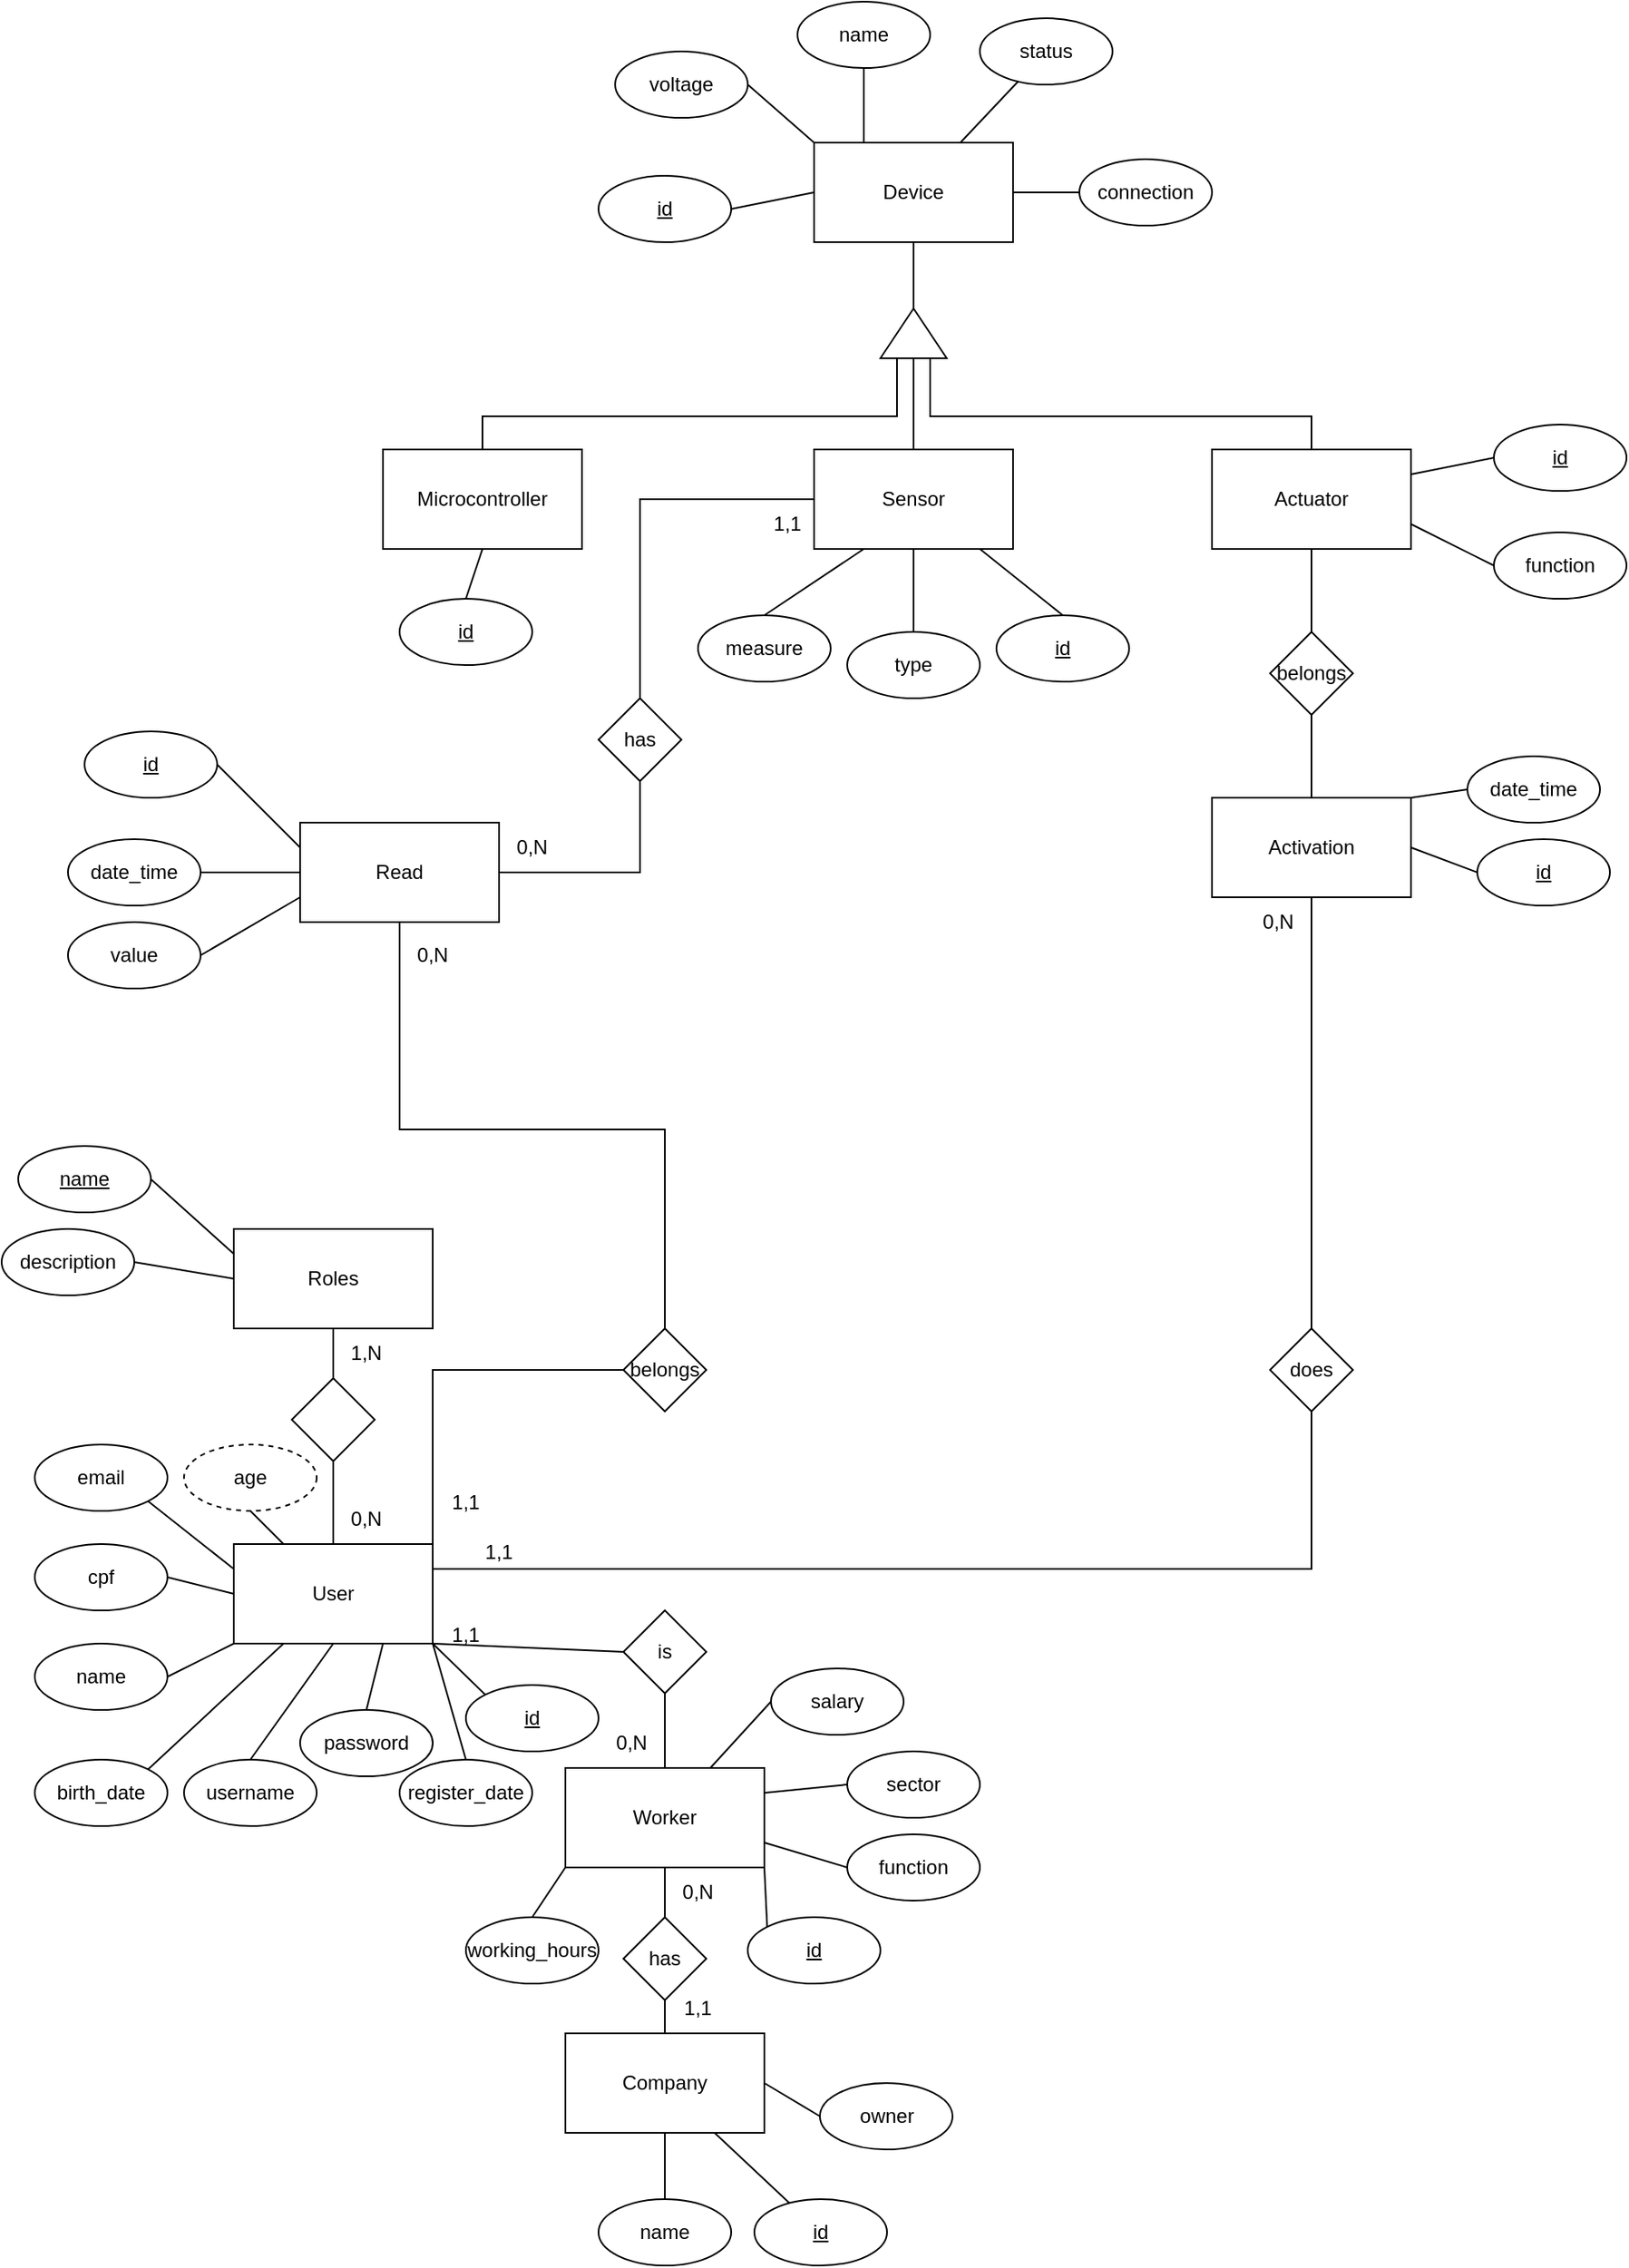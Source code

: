 <mxfile version="21.1.4" type="github">
  <diagram name="Página-1" id="2HrXvCDkFX0DEuUbTWAf">
    <mxGraphModel dx="2140" dy="1895" grid="1" gridSize="10" guides="1" tooltips="1" connect="1" arrows="1" fold="1" page="1" pageScale="1" pageWidth="827" pageHeight="1169" math="0" shadow="0">
      <root>
        <mxCell id="0" />
        <mxCell id="1" parent="0" />
        <mxCell id="Am-JmtcmofWB1MtlpI0O-1" value="User" style="rounded=0;whiteSpace=wrap;html=1;" vertex="1" parent="1">
          <mxGeometry x="-410" y="290" width="120" height="60" as="geometry" />
        </mxCell>
        <mxCell id="Am-JmtcmofWB1MtlpI0O-2" value="Roles" style="rounded=0;whiteSpace=wrap;html=1;" vertex="1" parent="1">
          <mxGeometry x="-410" y="100" width="120" height="60" as="geometry" />
        </mxCell>
        <mxCell id="Am-JmtcmofWB1MtlpI0O-5" value="Company" style="rounded=0;whiteSpace=wrap;html=1;" vertex="1" parent="1">
          <mxGeometry x="-210" y="585" width="120" height="60" as="geometry" />
        </mxCell>
        <mxCell id="Am-JmtcmofWB1MtlpI0O-7" value="&lt;u&gt;name&lt;/u&gt;" style="ellipse;whiteSpace=wrap;html=1;" vertex="1" parent="1">
          <mxGeometry x="-540" y="50" width="80" height="40" as="geometry" />
        </mxCell>
        <mxCell id="Am-JmtcmofWB1MtlpI0O-8" value="name" style="ellipse;whiteSpace=wrap;html=1;" vertex="1" parent="1">
          <mxGeometry x="-530" y="350" width="80" height="40" as="geometry" />
        </mxCell>
        <mxCell id="Am-JmtcmofWB1MtlpI0O-9" value="username" style="ellipse;whiteSpace=wrap;html=1;" vertex="1" parent="1">
          <mxGeometry x="-440" y="420" width="80" height="40" as="geometry" />
        </mxCell>
        <mxCell id="Am-JmtcmofWB1MtlpI0O-10" value="email" style="ellipse;whiteSpace=wrap;html=1;" vertex="1" parent="1">
          <mxGeometry x="-530" y="230" width="80" height="40" as="geometry" />
        </mxCell>
        <mxCell id="Am-JmtcmofWB1MtlpI0O-11" value="cpf" style="ellipse;whiteSpace=wrap;html=1;" vertex="1" parent="1">
          <mxGeometry x="-530" y="290" width="80" height="40" as="geometry" />
        </mxCell>
        <mxCell id="Am-JmtcmofWB1MtlpI0O-12" value="password" style="ellipse;whiteSpace=wrap;html=1;" vertex="1" parent="1">
          <mxGeometry x="-370" y="390" width="80" height="40" as="geometry" />
        </mxCell>
        <mxCell id="Am-JmtcmofWB1MtlpI0O-13" value="birth_date" style="ellipse;whiteSpace=wrap;html=1;" vertex="1" parent="1">
          <mxGeometry x="-530" y="420" width="80" height="40" as="geometry" />
        </mxCell>
        <mxCell id="Am-JmtcmofWB1MtlpI0O-14" value="name" style="ellipse;whiteSpace=wrap;html=1;" vertex="1" parent="1">
          <mxGeometry x="-190" y="685" width="80" height="40" as="geometry" />
        </mxCell>
        <mxCell id="Am-JmtcmofWB1MtlpI0O-16" value="" style="rhombus;whiteSpace=wrap;html=1;" vertex="1" parent="1">
          <mxGeometry x="-375" y="190" width="50" height="50" as="geometry" />
        </mxCell>
        <mxCell id="Am-JmtcmofWB1MtlpI0O-17" value="" style="endArrow=none;html=1;rounded=0;exitX=0.5;exitY=0;exitDx=0;exitDy=0;" edge="1" parent="1" source="Am-JmtcmofWB1MtlpI0O-1">
          <mxGeometry width="50" height="50" relative="1" as="geometry">
            <mxPoint x="-400" y="290" as="sourcePoint" />
            <mxPoint x="-350" y="240" as="targetPoint" />
          </mxGeometry>
        </mxCell>
        <mxCell id="Am-JmtcmofWB1MtlpI0O-18" value="" style="endArrow=none;html=1;rounded=0;exitX=0.5;exitY=0;exitDx=0;exitDy=0;" edge="1" parent="1" source="Am-JmtcmofWB1MtlpI0O-16">
          <mxGeometry width="50" height="50" relative="1" as="geometry">
            <mxPoint x="-400" y="210" as="sourcePoint" />
            <mxPoint x="-350" y="160" as="targetPoint" />
          </mxGeometry>
        </mxCell>
        <mxCell id="Am-JmtcmofWB1MtlpI0O-19" value="" style="endArrow=none;html=1;rounded=0;exitX=0.5;exitY=0;exitDx=0;exitDy=0;entryX=0.5;entryY=1;entryDx=0;entryDy=0;" edge="1" parent="1" source="Am-JmtcmofWB1MtlpI0O-9" target="Am-JmtcmofWB1MtlpI0O-1">
          <mxGeometry width="50" height="50" relative="1" as="geometry">
            <mxPoint x="-190" y="300" as="sourcePoint" />
            <mxPoint x="-140" y="250" as="targetPoint" />
          </mxGeometry>
        </mxCell>
        <mxCell id="Am-JmtcmofWB1MtlpI0O-20" value="description" style="ellipse;whiteSpace=wrap;html=1;" vertex="1" parent="1">
          <mxGeometry x="-550" y="100" width="80" height="40" as="geometry" />
        </mxCell>
        <mxCell id="Am-JmtcmofWB1MtlpI0O-22" value="" style="endArrow=none;html=1;rounded=0;entryX=1;entryY=0.5;entryDx=0;entryDy=0;exitX=0;exitY=0.5;exitDx=0;exitDy=0;" edge="1" parent="1" source="Am-JmtcmofWB1MtlpI0O-2" target="Am-JmtcmofWB1MtlpI0O-20">
          <mxGeometry width="50" height="50" relative="1" as="geometry">
            <mxPoint x="-530" y="230" as="sourcePoint" />
            <mxPoint x="-480" y="180" as="targetPoint" />
          </mxGeometry>
        </mxCell>
        <mxCell id="Am-JmtcmofWB1MtlpI0O-23" value="" style="endArrow=none;html=1;rounded=0;exitX=1;exitY=0.5;exitDx=0;exitDy=0;entryX=0;entryY=0.25;entryDx=0;entryDy=0;" edge="1" parent="1" source="Am-JmtcmofWB1MtlpI0O-7" target="Am-JmtcmofWB1MtlpI0O-2">
          <mxGeometry width="50" height="50" relative="1" as="geometry">
            <mxPoint x="-430" y="90" as="sourcePoint" />
            <mxPoint x="-380" y="40" as="targetPoint" />
          </mxGeometry>
        </mxCell>
        <mxCell id="Am-JmtcmofWB1MtlpI0O-24" value="" style="endArrow=none;html=1;rounded=0;exitX=0.5;exitY=0;exitDx=0;exitDy=0;entryX=0.75;entryY=1;entryDx=0;entryDy=0;" edge="1" parent="1" source="Am-JmtcmofWB1MtlpI0O-12" target="Am-JmtcmofWB1MtlpI0O-1">
          <mxGeometry width="50" height="50" relative="1" as="geometry">
            <mxPoint x="-180" y="310" as="sourcePoint" />
            <mxPoint x="-130" y="260" as="targetPoint" />
          </mxGeometry>
        </mxCell>
        <mxCell id="Am-JmtcmofWB1MtlpI0O-25" value="" style="endArrow=none;html=1;rounded=0;exitX=1;exitY=0;exitDx=0;exitDy=0;entryX=0.25;entryY=1;entryDx=0;entryDy=0;" edge="1" parent="1" source="Am-JmtcmofWB1MtlpI0O-13" target="Am-JmtcmofWB1MtlpI0O-1">
          <mxGeometry width="50" height="50" relative="1" as="geometry">
            <mxPoint x="-170" y="320" as="sourcePoint" />
            <mxPoint x="-120" y="270" as="targetPoint" />
          </mxGeometry>
        </mxCell>
        <mxCell id="Am-JmtcmofWB1MtlpI0O-26" value="" style="endArrow=none;html=1;rounded=0;exitX=1;exitY=0.5;exitDx=0;exitDy=0;entryX=0;entryY=1;entryDx=0;entryDy=0;" edge="1" parent="1" source="Am-JmtcmofWB1MtlpI0O-8" target="Am-JmtcmofWB1MtlpI0O-1">
          <mxGeometry width="50" height="50" relative="1" as="geometry">
            <mxPoint x="-160" y="330" as="sourcePoint" />
            <mxPoint x="-110" y="280" as="targetPoint" />
          </mxGeometry>
        </mxCell>
        <mxCell id="Am-JmtcmofWB1MtlpI0O-27" value="" style="endArrow=none;html=1;rounded=0;exitX=1;exitY=0.5;exitDx=0;exitDy=0;entryX=0;entryY=0.5;entryDx=0;entryDy=0;" edge="1" parent="1" source="Am-JmtcmofWB1MtlpI0O-11" target="Am-JmtcmofWB1MtlpI0O-1">
          <mxGeometry width="50" height="50" relative="1" as="geometry">
            <mxPoint x="-150" y="340" as="sourcePoint" />
            <mxPoint x="-100" y="290" as="targetPoint" />
          </mxGeometry>
        </mxCell>
        <mxCell id="Am-JmtcmofWB1MtlpI0O-28" value="" style="endArrow=none;html=1;rounded=0;entryX=1;entryY=1;entryDx=0;entryDy=0;exitX=0;exitY=0.25;exitDx=0;exitDy=0;" edge="1" parent="1" source="Am-JmtcmofWB1MtlpI0O-1" target="Am-JmtcmofWB1MtlpI0O-10">
          <mxGeometry width="50" height="50" relative="1" as="geometry">
            <mxPoint x="-140" y="350" as="sourcePoint" />
            <mxPoint x="-90" y="300" as="targetPoint" />
          </mxGeometry>
        </mxCell>
        <mxCell id="Am-JmtcmofWB1MtlpI0O-30" value="" style="endArrow=none;html=1;rounded=0;entryX=0.5;entryY=0;entryDx=0;entryDy=0;exitX=0.5;exitY=1;exitDx=0;exitDy=0;" edge="1" parent="1" source="Am-JmtcmofWB1MtlpI0O-5" target="Am-JmtcmofWB1MtlpI0O-14">
          <mxGeometry width="50" height="50" relative="1" as="geometry">
            <mxPoint x="-140" y="555" as="sourcePoint" />
            <mxPoint x="-90" y="505" as="targetPoint" />
          </mxGeometry>
        </mxCell>
        <mxCell id="Am-JmtcmofWB1MtlpI0O-35" value="1,N" style="text;html=1;strokeColor=none;fillColor=none;align=center;verticalAlign=middle;whiteSpace=wrap;rounded=0;" vertex="1" parent="1">
          <mxGeometry x="-360" y="160" width="60" height="30" as="geometry" />
        </mxCell>
        <mxCell id="Am-JmtcmofWB1MtlpI0O-36" value="0,N" style="text;html=1;strokeColor=none;fillColor=none;align=center;verticalAlign=middle;whiteSpace=wrap;rounded=0;" vertex="1" parent="1">
          <mxGeometry x="-360" y="260" width="60" height="30" as="geometry" />
        </mxCell>
        <mxCell id="Am-JmtcmofWB1MtlpI0O-39" value="Worker" style="rounded=0;whiteSpace=wrap;html=1;" vertex="1" parent="1">
          <mxGeometry x="-210" y="425" width="120" height="60" as="geometry" />
        </mxCell>
        <mxCell id="Am-JmtcmofWB1MtlpI0O-41" value="age" style="ellipse;whiteSpace=wrap;html=1;dashed=1;" vertex="1" parent="1">
          <mxGeometry x="-440" y="230" width="80" height="40" as="geometry" />
        </mxCell>
        <mxCell id="Am-JmtcmofWB1MtlpI0O-42" value="" style="endArrow=none;html=1;rounded=0;entryX=0.25;entryY=0;entryDx=0;entryDy=0;exitX=0.5;exitY=1;exitDx=0;exitDy=0;" edge="1" parent="1" source="Am-JmtcmofWB1MtlpI0O-41" target="Am-JmtcmofWB1MtlpI0O-1">
          <mxGeometry width="50" height="50" relative="1" as="geometry">
            <mxPoint x="-400" y="315" as="sourcePoint" />
            <mxPoint x="-452" y="274" as="targetPoint" />
          </mxGeometry>
        </mxCell>
        <mxCell id="Am-JmtcmofWB1MtlpI0O-45" value="register_date" style="ellipse;whiteSpace=wrap;html=1;" vertex="1" parent="1">
          <mxGeometry x="-310" y="420" width="80" height="40" as="geometry" />
        </mxCell>
        <mxCell id="Am-JmtcmofWB1MtlpI0O-46" value="" style="endArrow=none;html=1;rounded=0;exitX=0.5;exitY=0;exitDx=0;exitDy=0;entryX=1;entryY=1;entryDx=0;entryDy=0;" edge="1" parent="1" source="Am-JmtcmofWB1MtlpI0O-45" target="Am-JmtcmofWB1MtlpI0O-1">
          <mxGeometry width="50" height="50" relative="1" as="geometry">
            <mxPoint x="-390" y="430" as="sourcePoint" />
            <mxPoint x="-340" y="360" as="targetPoint" />
          </mxGeometry>
        </mxCell>
        <mxCell id="Am-JmtcmofWB1MtlpI0O-47" value="function" style="ellipse;whiteSpace=wrap;html=1;" vertex="1" parent="1">
          <mxGeometry x="-40" y="465" width="80" height="40" as="geometry" />
        </mxCell>
        <mxCell id="Am-JmtcmofWB1MtlpI0O-48" value="sector" style="ellipse;whiteSpace=wrap;html=1;" vertex="1" parent="1">
          <mxGeometry x="-40" y="415" width="80" height="40" as="geometry" />
        </mxCell>
        <mxCell id="Am-JmtcmofWB1MtlpI0O-49" value="working_hours" style="ellipse;whiteSpace=wrap;html=1;" vertex="1" parent="1">
          <mxGeometry x="-270" y="515" width="80" height="40" as="geometry" />
        </mxCell>
        <mxCell id="Am-JmtcmofWB1MtlpI0O-50" value="&lt;u&gt;id&lt;/u&gt;" style="ellipse;whiteSpace=wrap;html=1;" vertex="1" parent="1">
          <mxGeometry x="-270" y="375" width="80" height="40" as="geometry" />
        </mxCell>
        <mxCell id="Am-JmtcmofWB1MtlpI0O-51" value="" style="endArrow=none;html=1;rounded=0;exitX=1;exitY=1;exitDx=0;exitDy=0;entryX=0;entryY=0;entryDx=0;entryDy=0;" edge="1" parent="1" source="Am-JmtcmofWB1MtlpI0O-1" target="Am-JmtcmofWB1MtlpI0O-50">
          <mxGeometry width="50" height="50" relative="1" as="geometry">
            <mxPoint x="-452" y="436" as="sourcePoint" />
            <mxPoint x="-370" y="360" as="targetPoint" />
          </mxGeometry>
        </mxCell>
        <mxCell id="Am-JmtcmofWB1MtlpI0O-52" value="&lt;u&gt;id&lt;/u&gt;" style="ellipse;whiteSpace=wrap;html=1;" vertex="1" parent="1">
          <mxGeometry x="-96" y="685" width="80" height="40" as="geometry" />
        </mxCell>
        <mxCell id="Am-JmtcmofWB1MtlpI0O-53" value="" style="endArrow=none;html=1;rounded=0;entryX=0.75;entryY=1;entryDx=0;entryDy=0;" edge="1" parent="1" source="Am-JmtcmofWB1MtlpI0O-52" target="Am-JmtcmofWB1MtlpI0O-5">
          <mxGeometry width="50" height="50" relative="1" as="geometry">
            <mxPoint x="-270" y="625" as="sourcePoint" />
            <mxPoint x="-290" y="555" as="targetPoint" />
          </mxGeometry>
        </mxCell>
        <mxCell id="Am-JmtcmofWB1MtlpI0O-54" value="&lt;u&gt;id&lt;/u&gt;" style="ellipse;whiteSpace=wrap;html=1;" vertex="1" parent="1">
          <mxGeometry x="-100" y="515" width="80" height="40" as="geometry" />
        </mxCell>
        <mxCell id="Am-JmtcmofWB1MtlpI0O-57" value="salary" style="ellipse;whiteSpace=wrap;html=1;" vertex="1" parent="1">
          <mxGeometry x="-86" y="365" width="80" height="40" as="geometry" />
        </mxCell>
        <mxCell id="Am-JmtcmofWB1MtlpI0O-58" value="owner" style="ellipse;whiteSpace=wrap;html=1;" vertex="1" parent="1">
          <mxGeometry x="-56.5" y="615" width="80" height="40" as="geometry" />
        </mxCell>
        <mxCell id="Am-JmtcmofWB1MtlpI0O-59" value="" style="endArrow=none;html=1;rounded=0;entryX=1;entryY=0.5;entryDx=0;entryDy=0;exitX=0;exitY=0.5;exitDx=0;exitDy=0;" edge="1" parent="1" source="Am-JmtcmofWB1MtlpI0O-58" target="Am-JmtcmofWB1MtlpI0O-5">
          <mxGeometry width="50" height="50" relative="1" as="geometry">
            <mxPoint x="-65" y="697" as="sourcePoint" />
            <mxPoint x="-110" y="655" as="targetPoint" />
          </mxGeometry>
        </mxCell>
        <mxCell id="Am-JmtcmofWB1MtlpI0O-61" value="has" style="rhombus;whiteSpace=wrap;html=1;" vertex="1" parent="1">
          <mxGeometry x="-175" y="515" width="50" height="50" as="geometry" />
        </mxCell>
        <mxCell id="Am-JmtcmofWB1MtlpI0O-62" value="" style="endArrow=none;html=1;rounded=0;entryX=0.5;entryY=1;entryDx=0;entryDy=0;exitX=0.5;exitY=0;exitDx=0;exitDy=0;" edge="1" parent="1" source="Am-JmtcmofWB1MtlpI0O-61" target="Am-JmtcmofWB1MtlpI0O-39">
          <mxGeometry width="50" height="50" relative="1" as="geometry">
            <mxPoint x="-260" y="695" as="sourcePoint" />
            <mxPoint x="-210" y="645" as="targetPoint" />
          </mxGeometry>
        </mxCell>
        <mxCell id="Am-JmtcmofWB1MtlpI0O-63" value="" style="endArrow=none;html=1;rounded=0;exitX=0.5;exitY=0;exitDx=0;exitDy=0;entryX=0.5;entryY=1;entryDx=0;entryDy=0;" edge="1" parent="1" source="Am-JmtcmofWB1MtlpI0O-5" target="Am-JmtcmofWB1MtlpI0O-61">
          <mxGeometry width="50" height="50" relative="1" as="geometry">
            <mxPoint x="-390" y="635" as="sourcePoint" />
            <mxPoint x="-340" y="565" as="targetPoint" />
          </mxGeometry>
        </mxCell>
        <mxCell id="Am-JmtcmofWB1MtlpI0O-64" value="0,N" style="text;html=1;strokeColor=none;fillColor=none;align=center;verticalAlign=middle;whiteSpace=wrap;rounded=0;" vertex="1" parent="1">
          <mxGeometry x="-160" y="485" width="60" height="30" as="geometry" />
        </mxCell>
        <mxCell id="Am-JmtcmofWB1MtlpI0O-65" value="1,1" style="text;html=1;strokeColor=none;fillColor=none;align=center;verticalAlign=middle;whiteSpace=wrap;rounded=0;" vertex="1" parent="1">
          <mxGeometry x="-160" y="555" width="60" height="30" as="geometry" />
        </mxCell>
        <mxCell id="Am-JmtcmofWB1MtlpI0O-66" value="is" style="rhombus;whiteSpace=wrap;html=1;" vertex="1" parent="1">
          <mxGeometry x="-175" y="330" width="50" height="50" as="geometry" />
        </mxCell>
        <mxCell id="Am-JmtcmofWB1MtlpI0O-67" value="" style="endArrow=none;html=1;rounded=0;exitX=1;exitY=0.75;exitDx=0;exitDy=0;entryX=0;entryY=0.5;entryDx=0;entryDy=0;" edge="1" parent="1" source="Am-JmtcmofWB1MtlpI0O-1" target="Am-JmtcmofWB1MtlpI0O-66">
          <mxGeometry width="50" height="50" relative="1" as="geometry">
            <mxPoint x="-390" y="430" as="sourcePoint" />
            <mxPoint x="-340" y="360" as="targetPoint" />
            <Array as="points">
              <mxPoint x="-290" y="350" />
            </Array>
          </mxGeometry>
        </mxCell>
        <mxCell id="Am-JmtcmofWB1MtlpI0O-68" value="" style="endArrow=none;html=1;rounded=0;exitX=0.5;exitY=0;exitDx=0;exitDy=0;entryX=0.5;entryY=1;entryDx=0;entryDy=0;" edge="1" parent="1" source="Am-JmtcmofWB1MtlpI0O-39" target="Am-JmtcmofWB1MtlpI0O-66">
          <mxGeometry width="50" height="50" relative="1" as="geometry">
            <mxPoint x="-260" y="455" as="sourcePoint" />
            <mxPoint x="-280" y="385" as="targetPoint" />
          </mxGeometry>
        </mxCell>
        <mxCell id="Am-JmtcmofWB1MtlpI0O-69" value="" style="endArrow=none;html=1;rounded=0;exitX=0.5;exitY=0;exitDx=0;exitDy=0;entryX=0;entryY=1;entryDx=0;entryDy=0;" edge="1" parent="1" source="Am-JmtcmofWB1MtlpI0O-49" target="Am-JmtcmofWB1MtlpI0O-39">
          <mxGeometry width="50" height="50" relative="1" as="geometry">
            <mxPoint x="-452" y="461" as="sourcePoint" />
            <mxPoint x="-370" y="385" as="targetPoint" />
          </mxGeometry>
        </mxCell>
        <mxCell id="Am-JmtcmofWB1MtlpI0O-70" value="" style="endArrow=none;html=1;rounded=0;entryX=1;entryY=1;entryDx=0;entryDy=0;exitX=0;exitY=0;exitDx=0;exitDy=0;" edge="1" parent="1" source="Am-JmtcmofWB1MtlpI0O-54" target="Am-JmtcmofWB1MtlpI0O-39">
          <mxGeometry width="50" height="50" relative="1" as="geometry">
            <mxPoint x="-180" y="605" as="sourcePoint" />
            <mxPoint x="-130" y="555" as="targetPoint" />
          </mxGeometry>
        </mxCell>
        <mxCell id="Am-JmtcmofWB1MtlpI0O-71" value="" style="endArrow=none;html=1;rounded=0;entryX=1;entryY=0.75;entryDx=0;entryDy=0;exitX=0;exitY=0.5;exitDx=0;exitDy=0;" edge="1" parent="1" source="Am-JmtcmofWB1MtlpI0O-47" target="Am-JmtcmofWB1MtlpI0O-39">
          <mxGeometry width="50" height="50" relative="1" as="geometry">
            <mxPoint x="-180" y="605" as="sourcePoint" />
            <mxPoint x="-130" y="555" as="targetPoint" />
          </mxGeometry>
        </mxCell>
        <mxCell id="Am-JmtcmofWB1MtlpI0O-72" value="" style="endArrow=none;html=1;rounded=0;entryX=0;entryY=0.5;entryDx=0;entryDy=0;exitX=1;exitY=0.25;exitDx=0;exitDy=0;" edge="1" parent="1" source="Am-JmtcmofWB1MtlpI0O-39" target="Am-JmtcmofWB1MtlpI0O-48">
          <mxGeometry width="50" height="50" relative="1" as="geometry">
            <mxPoint x="-180" y="605" as="sourcePoint" />
            <mxPoint x="-130" y="555" as="targetPoint" />
          </mxGeometry>
        </mxCell>
        <mxCell id="Am-JmtcmofWB1MtlpI0O-73" value="" style="endArrow=none;html=1;rounded=0;entryX=0;entryY=0.5;entryDx=0;entryDy=0;" edge="1" parent="1" source="Am-JmtcmofWB1MtlpI0O-39" target="Am-JmtcmofWB1MtlpI0O-57">
          <mxGeometry width="50" height="50" relative="1" as="geometry">
            <mxPoint x="-180" y="605" as="sourcePoint" />
            <mxPoint x="-130" y="555" as="targetPoint" />
          </mxGeometry>
        </mxCell>
        <mxCell id="Am-JmtcmofWB1MtlpI0O-74" value="1,1" style="text;html=1;strokeColor=none;fillColor=none;align=center;verticalAlign=middle;whiteSpace=wrap;rounded=0;" vertex="1" parent="1">
          <mxGeometry x="-300" y="330" width="60" height="30" as="geometry" />
        </mxCell>
        <mxCell id="Am-JmtcmofWB1MtlpI0O-75" value="0,N" style="text;html=1;strokeColor=none;fillColor=none;align=center;verticalAlign=middle;whiteSpace=wrap;rounded=0;" vertex="1" parent="1">
          <mxGeometry x="-200" y="395" width="60" height="30" as="geometry" />
        </mxCell>
        <mxCell id="Am-JmtcmofWB1MtlpI0O-76" value="Device" style="rounded=0;whiteSpace=wrap;html=1;" vertex="1" parent="1">
          <mxGeometry x="-60" y="-555" width="120" height="60" as="geometry" />
        </mxCell>
        <mxCell id="Am-JmtcmofWB1MtlpI0O-77" value="&lt;u&gt;id&lt;/u&gt;" style="ellipse;whiteSpace=wrap;html=1;" vertex="1" parent="1">
          <mxGeometry x="-190" y="-535" width="80" height="40" as="geometry" />
        </mxCell>
        <mxCell id="Am-JmtcmofWB1MtlpI0O-78" value="voltage" style="ellipse;whiteSpace=wrap;html=1;" vertex="1" parent="1">
          <mxGeometry x="-180" y="-610" width="80" height="40" as="geometry" />
        </mxCell>
        <mxCell id="Am-JmtcmofWB1MtlpI0O-79" value="status" style="ellipse;whiteSpace=wrap;html=1;" vertex="1" parent="1">
          <mxGeometry x="40" y="-630" width="80" height="40" as="geometry" />
        </mxCell>
        <mxCell id="Am-JmtcmofWB1MtlpI0O-80" value="name" style="ellipse;whiteSpace=wrap;html=1;" vertex="1" parent="1">
          <mxGeometry x="-70" y="-640" width="80" height="40" as="geometry" />
        </mxCell>
        <mxCell id="Am-JmtcmofWB1MtlpI0O-81" value="connection" style="ellipse;whiteSpace=wrap;html=1;" vertex="1" parent="1">
          <mxGeometry x="100" y="-545" width="80" height="40" as="geometry" />
        </mxCell>
        <mxCell id="Am-JmtcmofWB1MtlpI0O-82" value="" style="triangle;whiteSpace=wrap;html=1;rotation=-90;" vertex="1" parent="1">
          <mxGeometry x="-15" y="-460" width="30" height="40" as="geometry" />
        </mxCell>
        <mxCell id="Am-JmtcmofWB1MtlpI0O-83" value="Microcontroller" style="rounded=0;whiteSpace=wrap;html=1;" vertex="1" parent="1">
          <mxGeometry x="-320" y="-370" width="120" height="60" as="geometry" />
        </mxCell>
        <mxCell id="Am-JmtcmofWB1MtlpI0O-84" value="&lt;u&gt;id&lt;/u&gt;" style="ellipse;whiteSpace=wrap;html=1;" vertex="1" parent="1">
          <mxGeometry x="-310" y="-280" width="80" height="40" as="geometry" />
        </mxCell>
        <mxCell id="Am-JmtcmofWB1MtlpI0O-85" value="Sensor" style="rounded=0;whiteSpace=wrap;html=1;" vertex="1" parent="1">
          <mxGeometry x="-60" y="-370" width="120" height="60" as="geometry" />
        </mxCell>
        <mxCell id="Am-JmtcmofWB1MtlpI0O-86" value="&lt;u&gt;id&lt;/u&gt;" style="ellipse;whiteSpace=wrap;html=1;" vertex="1" parent="1">
          <mxGeometry x="50" y="-270" width="80" height="40" as="geometry" />
        </mxCell>
        <mxCell id="Am-JmtcmofWB1MtlpI0O-87" value="measure" style="ellipse;whiteSpace=wrap;html=1;" vertex="1" parent="1">
          <mxGeometry x="-130" y="-270" width="80" height="40" as="geometry" />
        </mxCell>
        <mxCell id="Am-JmtcmofWB1MtlpI0O-88" value="Actuator" style="rounded=0;whiteSpace=wrap;html=1;" vertex="1" parent="1">
          <mxGeometry x="180" y="-370" width="120" height="60" as="geometry" />
        </mxCell>
        <mxCell id="Am-JmtcmofWB1MtlpI0O-89" value="&lt;u&gt;id&lt;/u&gt;" style="ellipse;whiteSpace=wrap;html=1;" vertex="1" parent="1">
          <mxGeometry x="350" y="-385" width="80" height="40" as="geometry" />
        </mxCell>
        <mxCell id="Am-JmtcmofWB1MtlpI0O-90" value="function" style="ellipse;whiteSpace=wrap;html=1;" vertex="1" parent="1">
          <mxGeometry x="350" y="-320" width="80" height="40" as="geometry" />
        </mxCell>
        <mxCell id="Am-JmtcmofWB1MtlpI0O-91" value="Read" style="rounded=0;whiteSpace=wrap;html=1;" vertex="1" parent="1">
          <mxGeometry x="-370" y="-145" width="120" height="60" as="geometry" />
        </mxCell>
        <mxCell id="Am-JmtcmofWB1MtlpI0O-92" value="&lt;u&gt;id&lt;/u&gt;" style="ellipse;whiteSpace=wrap;html=1;" vertex="1" parent="1">
          <mxGeometry x="-500" y="-200" width="80" height="40" as="geometry" />
        </mxCell>
        <mxCell id="Am-JmtcmofWB1MtlpI0O-93" value="value" style="ellipse;whiteSpace=wrap;html=1;" vertex="1" parent="1">
          <mxGeometry x="-510" y="-85" width="80" height="40" as="geometry" />
        </mxCell>
        <mxCell id="Am-JmtcmofWB1MtlpI0O-94" value="date_time" style="ellipse;whiteSpace=wrap;html=1;" vertex="1" parent="1">
          <mxGeometry x="-510" y="-135" width="80" height="40" as="geometry" />
        </mxCell>
        <mxCell id="Am-JmtcmofWB1MtlpI0O-95" value="type" style="ellipse;whiteSpace=wrap;html=1;" vertex="1" parent="1">
          <mxGeometry x="-40" y="-260" width="80" height="40" as="geometry" />
        </mxCell>
        <mxCell id="Am-JmtcmofWB1MtlpI0O-96" value="" style="endArrow=none;html=1;rounded=0;entryX=0.5;entryY=1;entryDx=0;entryDy=0;exitX=1;exitY=0.5;exitDx=0;exitDy=0;" edge="1" parent="1" source="Am-JmtcmofWB1MtlpI0O-82" target="Am-JmtcmofWB1MtlpI0O-76">
          <mxGeometry width="50" height="50" relative="1" as="geometry">
            <mxPoint x="-40" y="-370" as="sourcePoint" />
            <mxPoint x="10" y="-420" as="targetPoint" />
          </mxGeometry>
        </mxCell>
        <mxCell id="Am-JmtcmofWB1MtlpI0O-97" value="" style="endArrow=none;html=1;rounded=0;entryX=1;entryY=0.5;entryDx=0;entryDy=0;exitX=0;exitY=0.5;exitDx=0;exitDy=0;" edge="1" parent="1" source="Am-JmtcmofWB1MtlpI0O-76" target="Am-JmtcmofWB1MtlpI0O-77">
          <mxGeometry width="50" height="50" relative="1" as="geometry">
            <mxPoint x="10" y="-280" as="sourcePoint" />
            <mxPoint x="60" y="-330" as="targetPoint" />
          </mxGeometry>
        </mxCell>
        <mxCell id="Am-JmtcmofWB1MtlpI0O-98" value="" style="endArrow=none;html=1;rounded=0;entryX=1;entryY=0.5;entryDx=0;entryDy=0;exitX=0;exitY=0;exitDx=0;exitDy=0;" edge="1" parent="1" source="Am-JmtcmofWB1MtlpI0O-76" target="Am-JmtcmofWB1MtlpI0O-78">
          <mxGeometry width="50" height="50" relative="1" as="geometry">
            <mxPoint x="10" y="-280" as="sourcePoint" />
            <mxPoint x="60" y="-330" as="targetPoint" />
          </mxGeometry>
        </mxCell>
        <mxCell id="Am-JmtcmofWB1MtlpI0O-99" value="" style="endArrow=none;html=1;rounded=0;entryX=0.5;entryY=1;entryDx=0;entryDy=0;exitX=0.25;exitY=0;exitDx=0;exitDy=0;" edge="1" parent="1" source="Am-JmtcmofWB1MtlpI0O-76" target="Am-JmtcmofWB1MtlpI0O-80">
          <mxGeometry width="50" height="50" relative="1" as="geometry">
            <mxPoint x="10" y="-280" as="sourcePoint" />
            <mxPoint x="60" y="-330" as="targetPoint" />
          </mxGeometry>
        </mxCell>
        <mxCell id="Am-JmtcmofWB1MtlpI0O-100" value="" style="endArrow=none;html=1;rounded=0;" edge="1" parent="1" source="Am-JmtcmofWB1MtlpI0O-79" target="Am-JmtcmofWB1MtlpI0O-76">
          <mxGeometry width="50" height="50" relative="1" as="geometry">
            <mxPoint x="10" y="-280" as="sourcePoint" />
            <mxPoint x="60" y="-330" as="targetPoint" />
          </mxGeometry>
        </mxCell>
        <mxCell id="Am-JmtcmofWB1MtlpI0O-101" value="" style="endArrow=none;html=1;rounded=0;entryX=0;entryY=0.5;entryDx=0;entryDy=0;exitX=1;exitY=0.5;exitDx=0;exitDy=0;" edge="1" parent="1" source="Am-JmtcmofWB1MtlpI0O-76" target="Am-JmtcmofWB1MtlpI0O-81">
          <mxGeometry width="50" height="50" relative="1" as="geometry">
            <mxPoint x="10" y="-280" as="sourcePoint" />
            <mxPoint x="60" y="-330" as="targetPoint" />
          </mxGeometry>
        </mxCell>
        <mxCell id="Am-JmtcmofWB1MtlpI0O-102" value="" style="endArrow=none;html=1;rounded=0;entryX=0;entryY=0.5;entryDx=0;entryDy=0;exitX=0.5;exitY=0;exitDx=0;exitDy=0;" edge="1" parent="1" source="Am-JmtcmofWB1MtlpI0O-85" target="Am-JmtcmofWB1MtlpI0O-82">
          <mxGeometry width="50" height="50" relative="1" as="geometry">
            <mxPoint x="10" y="-280" as="sourcePoint" />
            <mxPoint x="60" y="-330" as="targetPoint" />
          </mxGeometry>
        </mxCell>
        <mxCell id="Am-JmtcmofWB1MtlpI0O-103" value="" style="endArrow=none;html=1;rounded=0;entryX=0;entryY=0.25;entryDx=0;entryDy=0;exitX=0.5;exitY=0;exitDx=0;exitDy=0;" edge="1" parent="1" source="Am-JmtcmofWB1MtlpI0O-83" target="Am-JmtcmofWB1MtlpI0O-82">
          <mxGeometry width="50" height="50" relative="1" as="geometry">
            <mxPoint x="-230" y="-390" as="sourcePoint" />
            <mxPoint x="-30" y="-410" as="targetPoint" />
            <Array as="points">
              <mxPoint x="-260" y="-390" />
              <mxPoint x="-10" y="-390" />
            </Array>
          </mxGeometry>
        </mxCell>
        <mxCell id="Am-JmtcmofWB1MtlpI0O-104" value="" style="endArrow=none;html=1;rounded=0;entryX=0.25;entryY=1;entryDx=0;entryDy=0;exitX=0.5;exitY=0;exitDx=0;exitDy=0;" edge="1" parent="1" source="Am-JmtcmofWB1MtlpI0O-87" target="Am-JmtcmofWB1MtlpI0O-85">
          <mxGeometry width="50" height="50" relative="1" as="geometry">
            <mxPoint x="10" y="-280" as="sourcePoint" />
            <mxPoint x="60" y="-330" as="targetPoint" />
          </mxGeometry>
        </mxCell>
        <mxCell id="Am-JmtcmofWB1MtlpI0O-105" value="" style="endArrow=none;html=1;rounded=0;entryX=0.5;entryY=1;entryDx=0;entryDy=0;exitX=0.5;exitY=0;exitDx=0;exitDy=0;" edge="1" parent="1" source="Am-JmtcmofWB1MtlpI0O-95" target="Am-JmtcmofWB1MtlpI0O-85">
          <mxGeometry width="50" height="50" relative="1" as="geometry">
            <mxPoint x="10" y="-280" as="sourcePoint" />
            <mxPoint x="60" y="-330" as="targetPoint" />
          </mxGeometry>
        </mxCell>
        <mxCell id="Am-JmtcmofWB1MtlpI0O-106" value="" style="endArrow=none;html=1;rounded=0;exitX=0.5;exitY=0;exitDx=0;exitDy=0;" edge="1" parent="1" source="Am-JmtcmofWB1MtlpI0O-86">
          <mxGeometry width="50" height="50" relative="1" as="geometry">
            <mxPoint x="10" y="-280" as="sourcePoint" />
            <mxPoint x="40" y="-310" as="targetPoint" />
          </mxGeometry>
        </mxCell>
        <mxCell id="Am-JmtcmofWB1MtlpI0O-107" value="" style="endArrow=none;html=1;rounded=0;entryX=0;entryY=0.75;entryDx=0;entryDy=0;exitX=0.5;exitY=0;exitDx=0;exitDy=0;" edge="1" parent="1" source="Am-JmtcmofWB1MtlpI0O-88" target="Am-JmtcmofWB1MtlpI0O-82">
          <mxGeometry width="50" height="50" relative="1" as="geometry">
            <mxPoint x="150" y="-390" as="sourcePoint" />
            <mxPoint x="60" y="-330" as="targetPoint" />
            <Array as="points">
              <mxPoint x="240" y="-390" />
              <mxPoint x="10" y="-390" />
            </Array>
          </mxGeometry>
        </mxCell>
        <mxCell id="Am-JmtcmofWB1MtlpI0O-108" value="" style="endArrow=none;html=1;rounded=0;entryX=1;entryY=0.25;entryDx=0;entryDy=0;exitX=0;exitY=0.5;exitDx=0;exitDy=0;" edge="1" parent="1" source="Am-JmtcmofWB1MtlpI0O-89" target="Am-JmtcmofWB1MtlpI0O-88">
          <mxGeometry width="50" height="50" relative="1" as="geometry">
            <mxPoint x="10" y="-280" as="sourcePoint" />
            <mxPoint x="60" y="-330" as="targetPoint" />
          </mxGeometry>
        </mxCell>
        <mxCell id="Am-JmtcmofWB1MtlpI0O-109" value="" style="endArrow=none;html=1;rounded=0;entryX=1;entryY=0.75;entryDx=0;entryDy=0;exitX=0;exitY=0.5;exitDx=0;exitDy=0;" edge="1" parent="1" source="Am-JmtcmofWB1MtlpI0O-90" target="Am-JmtcmofWB1MtlpI0O-88">
          <mxGeometry width="50" height="50" relative="1" as="geometry">
            <mxPoint x="10" y="-280" as="sourcePoint" />
            <mxPoint x="60" y="-330" as="targetPoint" />
          </mxGeometry>
        </mxCell>
        <mxCell id="Am-JmtcmofWB1MtlpI0O-110" value="" style="endArrow=none;html=1;rounded=0;entryX=0.5;entryY=0;entryDx=0;entryDy=0;exitX=0.5;exitY=1;exitDx=0;exitDy=0;" edge="1" parent="1" source="Am-JmtcmofWB1MtlpI0O-83" target="Am-JmtcmofWB1MtlpI0O-84">
          <mxGeometry width="50" height="50" relative="1" as="geometry">
            <mxPoint x="10" y="-280" as="sourcePoint" />
            <mxPoint x="60" y="-330" as="targetPoint" />
          </mxGeometry>
        </mxCell>
        <mxCell id="Am-JmtcmofWB1MtlpI0O-111" value="" style="endArrow=none;html=1;rounded=0;entryX=0;entryY=0.5;entryDx=0;entryDy=0;exitX=0.5;exitY=0;exitDx=0;exitDy=0;" edge="1" parent="1" source="Am-JmtcmofWB1MtlpI0O-112" target="Am-JmtcmofWB1MtlpI0O-85">
          <mxGeometry width="50" height="50" relative="1" as="geometry">
            <mxPoint x="-160" y="-220" as="sourcePoint" />
            <mxPoint x="60" y="-330" as="targetPoint" />
            <Array as="points">
              <mxPoint x="-165" y="-340" />
            </Array>
          </mxGeometry>
        </mxCell>
        <mxCell id="Am-JmtcmofWB1MtlpI0O-112" value="has" style="rhombus;whiteSpace=wrap;html=1;" vertex="1" parent="1">
          <mxGeometry x="-190" y="-220" width="50" height="50" as="geometry" />
        </mxCell>
        <mxCell id="Am-JmtcmofWB1MtlpI0O-113" value="" style="endArrow=none;html=1;rounded=0;exitX=1;exitY=0.5;exitDx=0;exitDy=0;entryX=0.5;entryY=1;entryDx=0;entryDy=0;" edge="1" parent="1" source="Am-JmtcmofWB1MtlpI0O-91" target="Am-JmtcmofWB1MtlpI0O-112">
          <mxGeometry width="50" height="50" relative="1" as="geometry">
            <mxPoint x="-130" y="-130" as="sourcePoint" />
            <mxPoint x="-80" y="-180" as="targetPoint" />
            <Array as="points">
              <mxPoint x="-165" y="-115" />
            </Array>
          </mxGeometry>
        </mxCell>
        <mxCell id="Am-JmtcmofWB1MtlpI0O-117" value="" style="endArrow=none;html=1;rounded=0;exitX=0;exitY=0.5;exitDx=0;exitDy=0;entryX=1;entryY=0.5;entryDx=0;entryDy=0;" edge="1" parent="1" source="Am-JmtcmofWB1MtlpI0O-91" target="Am-JmtcmofWB1MtlpI0O-94">
          <mxGeometry width="50" height="50" relative="1" as="geometry">
            <mxPoint x="-130" y="-130" as="sourcePoint" />
            <mxPoint x="-400" y="-40" as="targetPoint" />
          </mxGeometry>
        </mxCell>
        <mxCell id="Am-JmtcmofWB1MtlpI0O-118" value="" style="endArrow=none;html=1;rounded=0;entryX=0;entryY=0.75;entryDx=0;entryDy=0;exitX=1;exitY=0.5;exitDx=0;exitDy=0;" edge="1" parent="1" source="Am-JmtcmofWB1MtlpI0O-93" target="Am-JmtcmofWB1MtlpI0O-91">
          <mxGeometry width="50" height="50" relative="1" as="geometry">
            <mxPoint x="-130" y="-130" as="sourcePoint" />
            <mxPoint x="-80" y="-180" as="targetPoint" />
          </mxGeometry>
        </mxCell>
        <mxCell id="Am-JmtcmofWB1MtlpI0O-119" value="" style="endArrow=none;html=1;rounded=0;entryX=0;entryY=0.25;entryDx=0;entryDy=0;exitX=1;exitY=0.5;exitDx=0;exitDy=0;" edge="1" parent="1" source="Am-JmtcmofWB1MtlpI0O-92" target="Am-JmtcmofWB1MtlpI0O-91">
          <mxGeometry width="50" height="50" relative="1" as="geometry">
            <mxPoint x="10" y="-190" as="sourcePoint" />
            <mxPoint x="60" y="-240" as="targetPoint" />
          </mxGeometry>
        </mxCell>
        <mxCell id="Am-JmtcmofWB1MtlpI0O-120" value="0,N" style="text;html=1;strokeColor=none;fillColor=none;align=center;verticalAlign=middle;whiteSpace=wrap;rounded=0;" vertex="1" parent="1">
          <mxGeometry x="-260" y="-145" width="60" height="30" as="geometry" />
        </mxCell>
        <mxCell id="Am-JmtcmofWB1MtlpI0O-121" value="1,1" style="text;html=1;strokeColor=none;fillColor=none;align=center;verticalAlign=middle;whiteSpace=wrap;rounded=0;" vertex="1" parent="1">
          <mxGeometry x="-106" y="-340" width="60" height="30" as="geometry" />
        </mxCell>
        <mxCell id="Am-JmtcmofWB1MtlpI0O-124" value="Activation" style="rounded=0;whiteSpace=wrap;html=1;" vertex="1" parent="1">
          <mxGeometry x="180" y="-160" width="120" height="60" as="geometry" />
        </mxCell>
        <mxCell id="Am-JmtcmofWB1MtlpI0O-125" value="belongs" style="rhombus;whiteSpace=wrap;html=1;" vertex="1" parent="1">
          <mxGeometry x="215" y="-260" width="50" height="50" as="geometry" />
        </mxCell>
        <mxCell id="Am-JmtcmofWB1MtlpI0O-126" value="" style="endArrow=none;html=1;rounded=0;entryX=0.5;entryY=1;entryDx=0;entryDy=0;exitX=0.5;exitY=0;exitDx=0;exitDy=0;" edge="1" parent="1" source="Am-JmtcmofWB1MtlpI0O-124" target="Am-JmtcmofWB1MtlpI0O-125">
          <mxGeometry width="50" height="50" relative="1" as="geometry">
            <mxPoint x="360" y="-290" as="sourcePoint" />
            <mxPoint x="310" y="-315" as="targetPoint" />
          </mxGeometry>
        </mxCell>
        <mxCell id="Am-JmtcmofWB1MtlpI0O-127" value="" style="endArrow=none;html=1;rounded=0;entryX=0.5;entryY=1;entryDx=0;entryDy=0;exitX=0.5;exitY=0;exitDx=0;exitDy=0;" edge="1" parent="1" source="Am-JmtcmofWB1MtlpI0O-125" target="Am-JmtcmofWB1MtlpI0O-88">
          <mxGeometry width="50" height="50" relative="1" as="geometry">
            <mxPoint x="370" y="-280" as="sourcePoint" />
            <mxPoint x="320" y="-305" as="targetPoint" />
          </mxGeometry>
        </mxCell>
        <mxCell id="Am-JmtcmofWB1MtlpI0O-129" value="belongs" style="rhombus;whiteSpace=wrap;html=1;" vertex="1" parent="1">
          <mxGeometry x="-175" y="160" width="50" height="50" as="geometry" />
        </mxCell>
        <mxCell id="Am-JmtcmofWB1MtlpI0O-130" value="" style="endArrow=none;html=1;rounded=0;entryX=0.5;entryY=1;entryDx=0;entryDy=0;exitX=0.5;exitY=0;exitDx=0;exitDy=0;" edge="1" parent="1" source="Am-JmtcmofWB1MtlpI0O-129" target="Am-JmtcmofWB1MtlpI0O-91">
          <mxGeometry width="50" height="50" relative="1" as="geometry">
            <mxPoint x="-80" y="150" as="sourcePoint" />
            <mxPoint x="-30" y="100" as="targetPoint" />
            <Array as="points">
              <mxPoint x="-150" y="40" />
              <mxPoint x="-310" y="40" />
            </Array>
          </mxGeometry>
        </mxCell>
        <mxCell id="Am-JmtcmofWB1MtlpI0O-131" value="" style="endArrow=none;html=1;rounded=0;exitX=0;exitY=0.5;exitDx=0;exitDy=0;entryX=1;entryY=0;entryDx=0;entryDy=0;" edge="1" parent="1" source="Am-JmtcmofWB1MtlpI0O-129" target="Am-JmtcmofWB1MtlpI0O-1">
          <mxGeometry width="50" height="50" relative="1" as="geometry">
            <mxPoint x="-80" y="150" as="sourcePoint" />
            <mxPoint x="-30" y="100" as="targetPoint" />
            <Array as="points">
              <mxPoint x="-290" y="185" />
            </Array>
          </mxGeometry>
        </mxCell>
        <mxCell id="Am-JmtcmofWB1MtlpI0O-132" value="does" style="rhombus;whiteSpace=wrap;html=1;" vertex="1" parent="1">
          <mxGeometry x="215" y="160" width="50" height="50" as="geometry" />
        </mxCell>
        <mxCell id="Am-JmtcmofWB1MtlpI0O-133" value="" style="endArrow=none;html=1;rounded=0;entryX=0.5;entryY=1;entryDx=0;entryDy=0;" edge="1" parent="1" source="Am-JmtcmofWB1MtlpI0O-132" target="Am-JmtcmofWB1MtlpI0O-124">
          <mxGeometry width="50" height="50" relative="1" as="geometry">
            <mxPoint x="-110" y="200" as="sourcePoint" />
            <mxPoint x="-60" y="150" as="targetPoint" />
          </mxGeometry>
        </mxCell>
        <mxCell id="Am-JmtcmofWB1MtlpI0O-134" value="" style="endArrow=none;html=1;rounded=0;exitX=1;exitY=0.25;exitDx=0;exitDy=0;entryX=0.5;entryY=1;entryDx=0;entryDy=0;" edge="1" parent="1" source="Am-JmtcmofWB1MtlpI0O-1" target="Am-JmtcmofWB1MtlpI0O-132">
          <mxGeometry width="50" height="50" relative="1" as="geometry">
            <mxPoint x="-110" y="200" as="sourcePoint" />
            <mxPoint x="240" y="310" as="targetPoint" />
            <Array as="points">
              <mxPoint x="240" y="305" />
            </Array>
          </mxGeometry>
        </mxCell>
        <mxCell id="Am-JmtcmofWB1MtlpI0O-135" value="1,1" style="text;html=1;strokeColor=none;fillColor=none;align=center;verticalAlign=middle;whiteSpace=wrap;rounded=0;" vertex="1" parent="1">
          <mxGeometry x="-300" y="250" width="60" height="30" as="geometry" />
        </mxCell>
        <mxCell id="Am-JmtcmofWB1MtlpI0O-136" value="0,N" style="text;html=1;strokeColor=none;fillColor=none;align=center;verticalAlign=middle;whiteSpace=wrap;rounded=0;" vertex="1" parent="1">
          <mxGeometry x="-320" y="-80" width="60" height="30" as="geometry" />
        </mxCell>
        <mxCell id="Am-JmtcmofWB1MtlpI0O-137" value="1,1" style="text;html=1;strokeColor=none;fillColor=none;align=center;verticalAlign=middle;whiteSpace=wrap;rounded=0;" vertex="1" parent="1">
          <mxGeometry x="-280" y="280" width="60" height="30" as="geometry" />
        </mxCell>
        <mxCell id="Am-JmtcmofWB1MtlpI0O-138" value="0,N" style="text;html=1;strokeColor=none;fillColor=none;align=center;verticalAlign=middle;whiteSpace=wrap;rounded=0;" vertex="1" parent="1">
          <mxGeometry x="190" y="-100" width="60" height="30" as="geometry" />
        </mxCell>
        <mxCell id="Am-JmtcmofWB1MtlpI0O-139" value="&lt;u&gt;id&lt;/u&gt;" style="ellipse;whiteSpace=wrap;html=1;" vertex="1" parent="1">
          <mxGeometry x="340" y="-135" width="80" height="40" as="geometry" />
        </mxCell>
        <mxCell id="Am-JmtcmofWB1MtlpI0O-140" value="" style="endArrow=none;html=1;rounded=0;entryX=0;entryY=0.5;entryDx=0;entryDy=0;exitX=1;exitY=0.5;exitDx=0;exitDy=0;" edge="1" parent="1" source="Am-JmtcmofWB1MtlpI0O-124" target="Am-JmtcmofWB1MtlpI0O-139">
          <mxGeometry width="50" height="50" relative="1" as="geometry">
            <mxPoint x="-110" y="50" as="sourcePoint" />
            <mxPoint x="-60" as="targetPoint" />
          </mxGeometry>
        </mxCell>
        <mxCell id="Am-JmtcmofWB1MtlpI0O-141" value="date_time" style="ellipse;whiteSpace=wrap;html=1;" vertex="1" parent="1">
          <mxGeometry x="334" y="-185" width="80" height="40" as="geometry" />
        </mxCell>
        <mxCell id="Am-JmtcmofWB1MtlpI0O-142" value="" style="endArrow=none;html=1;rounded=0;entryX=0;entryY=0.5;entryDx=0;entryDy=0;exitX=1;exitY=0;exitDx=0;exitDy=0;" edge="1" parent="1" source="Am-JmtcmofWB1MtlpI0O-124" target="Am-JmtcmofWB1MtlpI0O-141">
          <mxGeometry width="50" height="50" relative="1" as="geometry">
            <mxPoint x="-110" y="30" as="sourcePoint" />
            <mxPoint x="-60" y="-20" as="targetPoint" />
          </mxGeometry>
        </mxCell>
      </root>
    </mxGraphModel>
  </diagram>
</mxfile>
